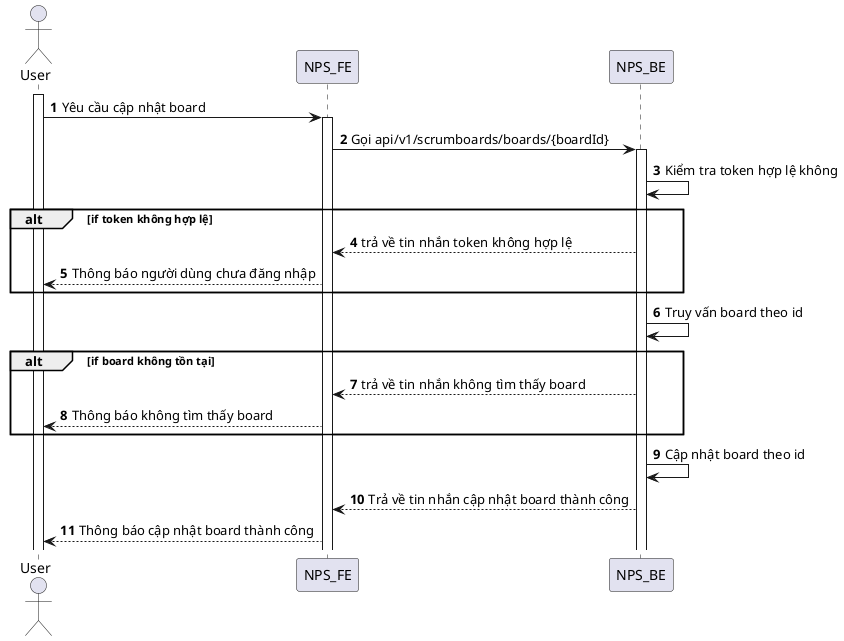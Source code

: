 @startuml
autonumber
actor User
activate User
User -> NPS_FE: Yêu cầu cập nhật board
activate NPS_FE
NPS_FE -> NPS_BE: Gọi api/v1/scrumboards/boards/{boardId}
activate NPS_BE
NPS_BE -> NPS_BE: Kiểm tra token hợp lệ không
alt if token không hợp lệ
NPS_BE --> NPS_FE: trả về tin nhắn token không hợp lệ
NPS_FE --> User: Thông báo người dùng chưa đăng nhập
end
NPS_BE -> NPS_BE: Truy vấn board theo id
alt if board không tồn tại
NPS_BE --> NPS_FE: trả về tin nhắn không tìm thấy board
NPS_FE --> User: Thông báo không tìm thấy board
end
NPS_BE -> NPS_BE: Cập nhật board theo id
NPS_BE --> NPS_FE: Trả về tin nhắn cập nhật board thành công
NPS_FE --> User: Thông báo cập nhật board thành công
@enduml